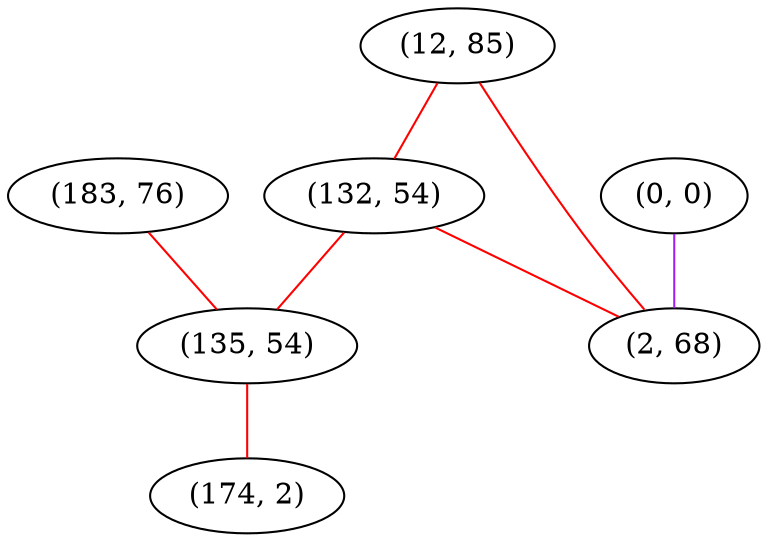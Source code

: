 graph "" {
"(12, 85)";
"(0, 0)";
"(132, 54)";
"(183, 76)";
"(135, 54)";
"(174, 2)";
"(2, 68)";
"(12, 85)" -- "(132, 54)"  [color=red, key=0, weight=1];
"(12, 85)" -- "(2, 68)"  [color=red, key=0, weight=1];
"(0, 0)" -- "(2, 68)"  [color=purple, key=0, weight=4];
"(132, 54)" -- "(135, 54)"  [color=red, key=0, weight=1];
"(132, 54)" -- "(2, 68)"  [color=red, key=0, weight=1];
"(183, 76)" -- "(135, 54)"  [color=red, key=0, weight=1];
"(135, 54)" -- "(174, 2)"  [color=red, key=0, weight=1];
}
